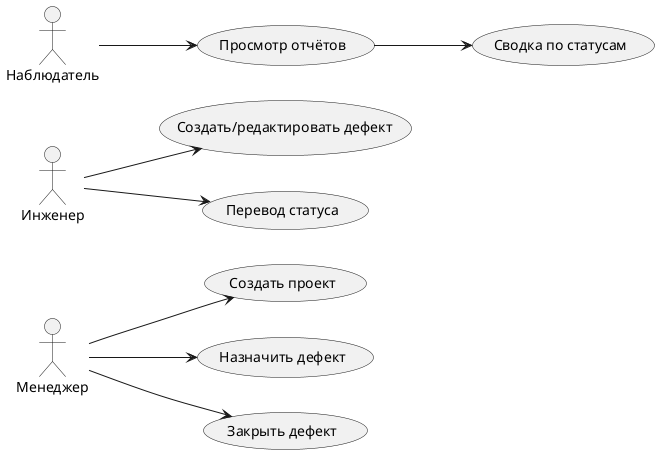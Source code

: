 @startuml
left to right direction
actor Менеджер
actor Инженер
actor Наблюдатель

Менеджер --> (Создать проект)
Менеджер --> (Назначить дефект)
Менеджер --> (Закрыть дефект)
Инженер --> (Создать/редактировать дефект)
Инженер --> (Перевод статуса)
Наблюдатель --> (Просмотр отчётов)
(Просмотр отчётов) --> (Сводка по статусам)
@enduml
